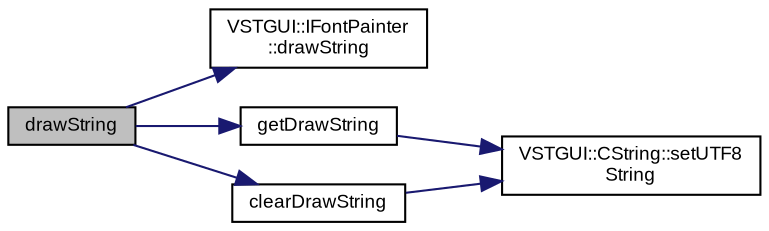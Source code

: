 digraph "drawString"
{
  bgcolor="transparent";
  edge [fontname="Arial",fontsize="9",labelfontname="Arial",labelfontsize="9"];
  node [fontname="Arial",fontsize="9",shape=record];
  rankdir="LR";
  Node1 [label="drawString",height=0.2,width=0.4,color="black", fillcolor="grey75", style="filled" fontcolor="black"];
  Node1 -> Node2 [color="midnightblue",fontsize="9",style="solid",fontname="Arial"];
  Node2 [label="VSTGUI::IFontPainter\l::drawString",height=0.2,width=0.4,color="black",URL="$class_v_s_t_g_u_i_1_1_i_font_painter.html#af3878a93cc49cb22dea28bd4ebfe6830"];
  Node1 -> Node3 [color="midnightblue",fontsize="9",style="solid",fontname="Arial"];
  Node3 [label="getDrawString",height=0.2,width=0.4,color="black",URL="$class_v_s_t_g_u_i_1_1_c_draw_context.html#ae02f4a64e6c2b077988f56ed305ec140"];
  Node3 -> Node4 [color="midnightblue",fontsize="9",style="solid",fontname="Arial"];
  Node4 [label="VSTGUI::CString::setUTF8\lString",height=0.2,width=0.4,color="black",URL="$class_v_s_t_g_u_i_1_1_c_string.html#a84ea5d1858d74fdd5fa820c5a3d7667a"];
  Node1 -> Node5 [color="midnightblue",fontsize="9",style="solid",fontname="Arial"];
  Node5 [label="clearDrawString",height=0.2,width=0.4,color="black",URL="$class_v_s_t_g_u_i_1_1_c_draw_context.html#ae0c5f28e389dcccd7e49d8474846a016"];
  Node5 -> Node4 [color="midnightblue",fontsize="9",style="solid",fontname="Arial"];
}

